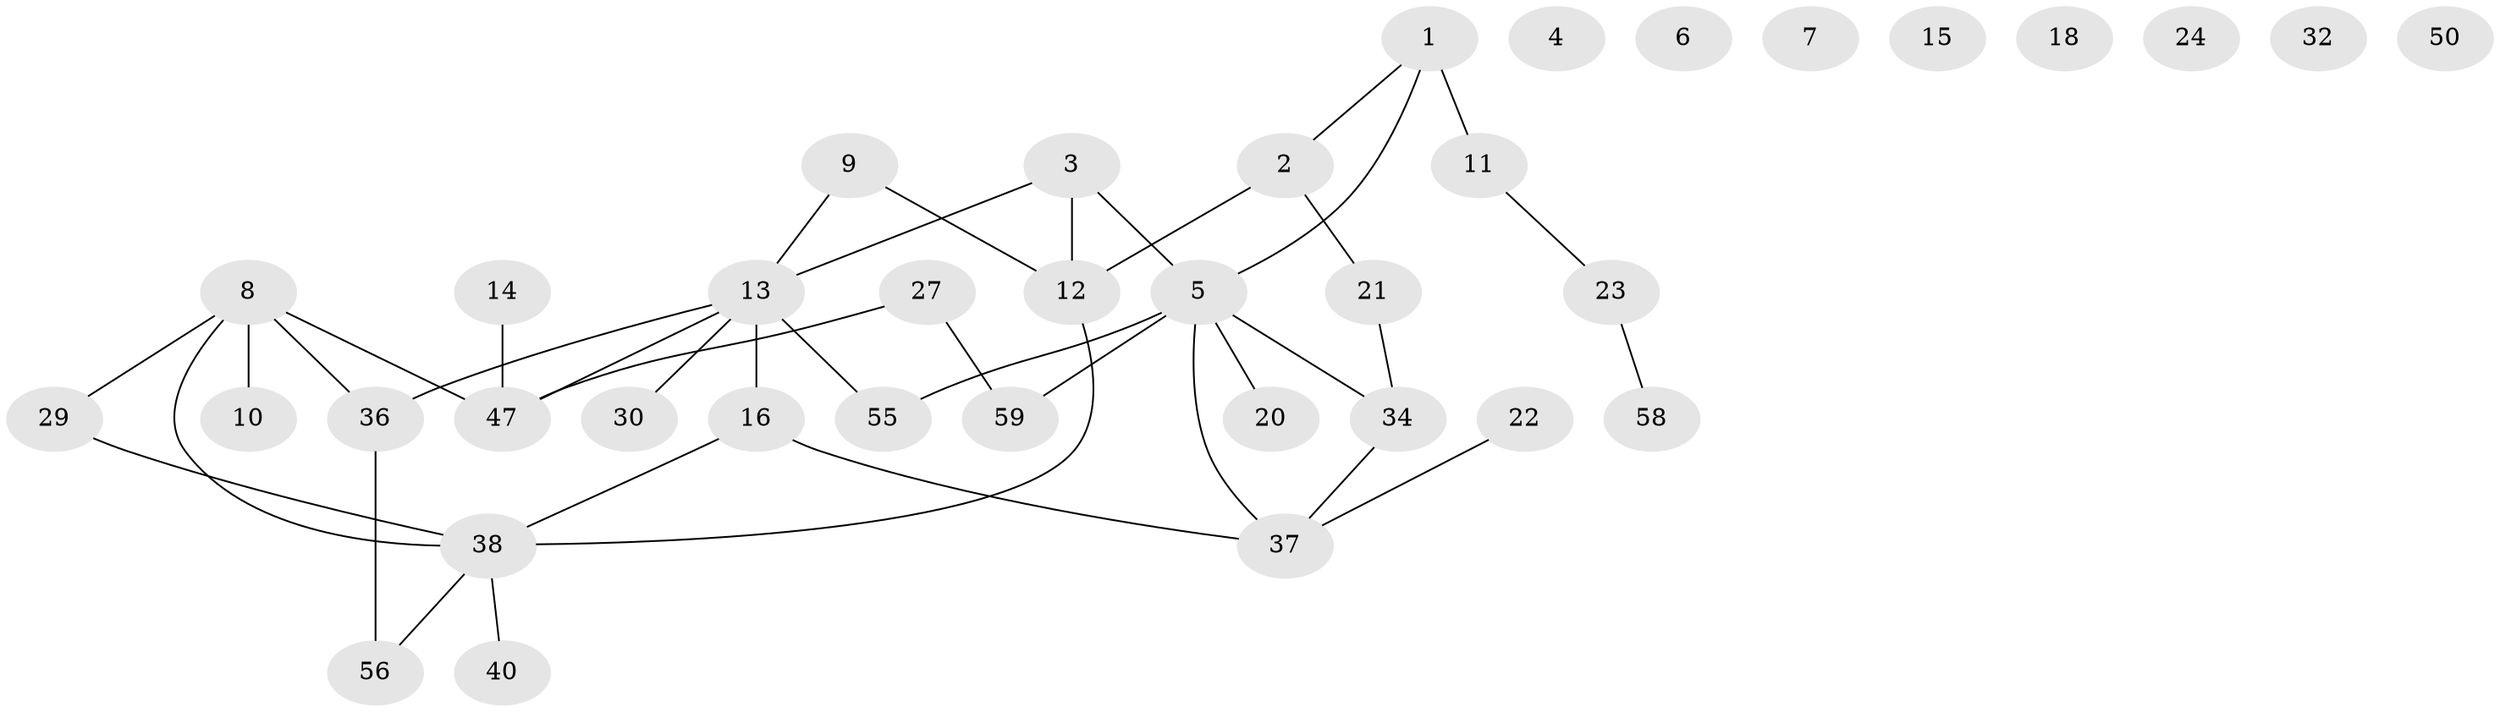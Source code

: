 // original degree distribution, {3: 0.23728813559322035, 2: 0.1864406779661017, 0: 0.11864406779661017, 4: 0.13559322033898305, 1: 0.2711864406779661, 6: 0.01694915254237288, 5: 0.03389830508474576}
// Generated by graph-tools (version 1.1) at 2025/41/03/06/25 10:41:23]
// undirected, 37 vertices, 40 edges
graph export_dot {
graph [start="1"]
  node [color=gray90,style=filled];
  1 [super="+35"];
  2;
  3 [super="+28"];
  4;
  5 [super="+19"];
  6;
  7;
  8 [super="+43"];
  9 [super="+31"];
  10 [super="+25"];
  11;
  12 [super="+48"];
  13 [super="+46"];
  14 [super="+52"];
  15 [super="+57"];
  16 [super="+17"];
  18;
  20;
  21 [super="+41"];
  22;
  23 [super="+26"];
  24;
  27 [super="+49"];
  29 [super="+53"];
  30 [super="+33"];
  32;
  34 [super="+39"];
  36 [super="+45"];
  37 [super="+44"];
  38 [super="+54"];
  40 [super="+42"];
  47 [super="+51"];
  50;
  55;
  56;
  58;
  59;
  1 -- 5;
  1 -- 11 [weight=2];
  1 -- 2;
  2 -- 12;
  2 -- 21;
  3 -- 5;
  3 -- 12 [weight=2];
  3 -- 13;
  5 -- 34;
  5 -- 20;
  5 -- 55;
  5 -- 59;
  5 -- 37;
  8 -- 47;
  8 -- 38;
  8 -- 36;
  8 -- 29;
  8 -- 10;
  9 -- 12;
  9 -- 13;
  11 -- 23;
  12 -- 38;
  13 -- 55;
  13 -- 47;
  13 -- 16;
  13 -- 30;
  13 -- 36;
  14 -- 47;
  16 -- 37;
  16 -- 38;
  21 -- 34;
  22 -- 37;
  23 -- 58;
  27 -- 59;
  27 -- 47;
  29 -- 38;
  34 -- 37;
  36 -- 56;
  38 -- 40;
  38 -- 56;
}
